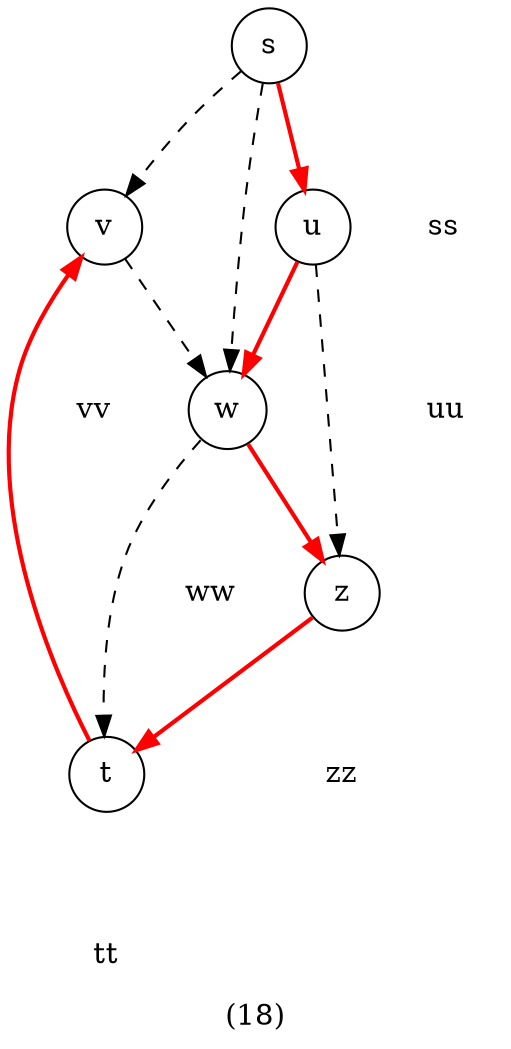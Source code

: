digraph G {
  graph [label="(18)", lblstyle="below=-1cm"];
  node [style="fill=blue!20", shape=circle, texmode="math"];
  edge [label=" ", lblstyle=auto, topath="bend left"];

  s -> v [texlbl="$7$", color=black, style=dashed, topath="bend right"];
  s -> w [texlbl="$4$", color=black, style=dashed];
  s -> u [texlbl="$2$", color=red, style=bold];
  v -> w [texlbl="$1$", color=black, style=dashed];
  u -> w [texlbl="$1$", color=red, style=bold];
  u -> z [texlbl="$3$", color=black, style=dashed];
  w -> t [texlbl="$4$", color=black, style=dashed];
  w -> z [texlbl="$1$", color=red, style=bold, topath="bend right"];
  z -> t [texlbl="$2$", color=red, style=bold];
  t -> v [texlbl="$0$", color=red, style=bold];

  node [style="", shape=none];
  edge [style=invis, len=0.2, topath=""];
  s -> ss;
  u -> uu;
  v -> vv;
  t -> tt;
  z -> zz;
  w -> ww;
  ss [texlbl="\color{blue}$0$"]
  uu [texlbl="\color{blue}$2$"]
  vv [texlbl="\color{blue}$6$"]
  tt [texlbl="\color{blue}$6$"]
  zz [texlbl="\color{blue}$4$"]
  ww [texlbl="\color{blue}$3$"]

  s [style="fill=green!20"]
  u [style="fill=green!20"]
  w [style="fill=green!20"]
  z [style="fill=green!20"]
  t [style="fill=green!20"]
  v [style="fill=green!20"]
}
